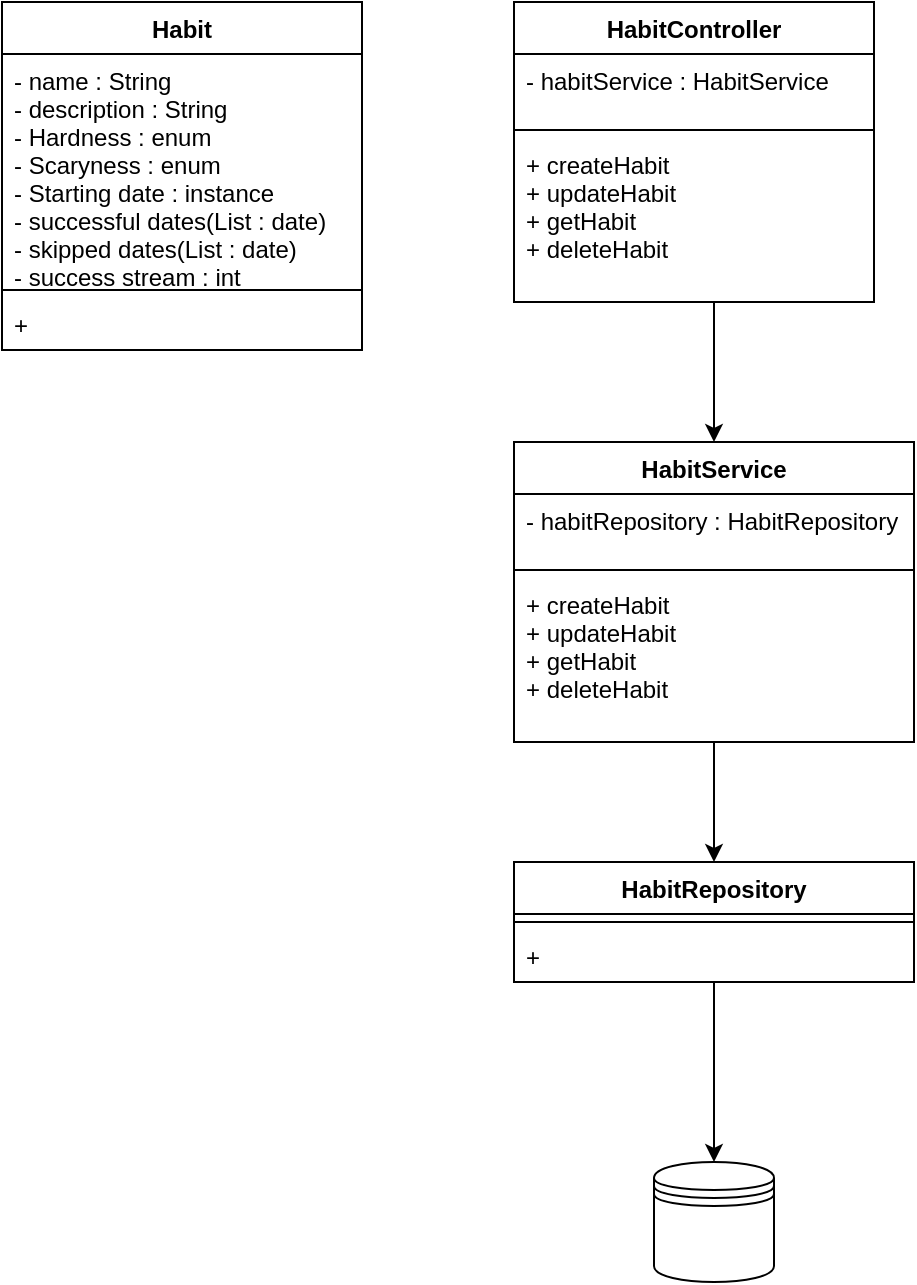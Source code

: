 <mxfile version="12.2.7" type="github" pages="1">
  <diagram id="pHNomnXh8NFI_Dzp1YEi" name="Page-1">
    <mxGraphModel dx="1463" dy="790" grid="1" gridSize="10" guides="1" tooltips="1" connect="1" arrows="1" fold="1" page="1" pageScale="1" pageWidth="850" pageHeight="1100" math="0" shadow="0">
      <root>
        <mxCell id="0"/>
        <mxCell id="1" parent="0"/>
        <mxCell id="UVpa7_WHdKnRNrPXQmbn-2" value="Habit" style="swimlane;fontStyle=1;align=center;verticalAlign=top;childLayout=stackLayout;horizontal=1;startSize=26;horizontalStack=0;resizeParent=1;resizeParentMax=0;resizeLast=0;collapsible=1;marginBottom=0;fillColor=none;" vertex="1" parent="1">
          <mxGeometry x="244" y="110" width="180" height="174" as="geometry"/>
        </mxCell>
        <mxCell id="UVpa7_WHdKnRNrPXQmbn-3" value="- name : String&#xa;- description : String&#xa;- Hardness : enum&#xa;- Scaryness : enum&#xa;- Starting date : instance&#xa;- successful dates(List : date)&#xa;- skipped dates(List : date) &#xa;- success stream : int" style="text;strokeColor=none;fillColor=none;align=left;verticalAlign=top;spacingLeft=4;spacingRight=4;overflow=hidden;rotatable=0;points=[[0,0.5],[1,0.5]];portConstraint=eastwest;" vertex="1" parent="UVpa7_WHdKnRNrPXQmbn-2">
          <mxGeometry y="26" width="180" height="114" as="geometry"/>
        </mxCell>
        <mxCell id="UVpa7_WHdKnRNrPXQmbn-4" value="" style="line;strokeWidth=1;fillColor=none;align=left;verticalAlign=middle;spacingTop=-1;spacingLeft=3;spacingRight=3;rotatable=0;labelPosition=right;points=[];portConstraint=eastwest;" vertex="1" parent="UVpa7_WHdKnRNrPXQmbn-2">
          <mxGeometry y="140" width="180" height="8" as="geometry"/>
        </mxCell>
        <mxCell id="UVpa7_WHdKnRNrPXQmbn-5" value="+ " style="text;strokeColor=none;fillColor=none;align=left;verticalAlign=top;spacingLeft=4;spacingRight=4;overflow=hidden;rotatable=0;points=[[0,0.5],[1,0.5]];portConstraint=eastwest;" vertex="1" parent="UVpa7_WHdKnRNrPXQmbn-2">
          <mxGeometry y="148" width="180" height="26" as="geometry"/>
        </mxCell>
        <mxCell id="UVpa7_WHdKnRNrPXQmbn-6" value="HabitController" style="swimlane;fontStyle=1;align=center;verticalAlign=top;childLayout=stackLayout;horizontal=1;startSize=26;horizontalStack=0;resizeParent=1;resizeParentMax=0;resizeLast=0;collapsible=1;marginBottom=0;fillColor=none;" vertex="1" parent="1">
          <mxGeometry x="500" y="110" width="180" height="150" as="geometry"/>
        </mxCell>
        <mxCell id="UVpa7_WHdKnRNrPXQmbn-7" value="- habitService : HabitService" style="text;strokeColor=none;fillColor=none;align=left;verticalAlign=top;spacingLeft=4;spacingRight=4;overflow=hidden;rotatable=0;points=[[0,0.5],[1,0.5]];portConstraint=eastwest;" vertex="1" parent="UVpa7_WHdKnRNrPXQmbn-6">
          <mxGeometry y="26" width="180" height="34" as="geometry"/>
        </mxCell>
        <mxCell id="UVpa7_WHdKnRNrPXQmbn-8" value="" style="line;strokeWidth=1;fillColor=none;align=left;verticalAlign=middle;spacingTop=-1;spacingLeft=3;spacingRight=3;rotatable=0;labelPosition=right;points=[];portConstraint=eastwest;" vertex="1" parent="UVpa7_WHdKnRNrPXQmbn-6">
          <mxGeometry y="60" width="180" height="8" as="geometry"/>
        </mxCell>
        <mxCell id="UVpa7_WHdKnRNrPXQmbn-9" value="+ createHabit&#xa;+ updateHabit&#xa;+ getHabit&#xa;+ deleteHabit" style="text;strokeColor=none;fillColor=none;align=left;verticalAlign=top;spacingLeft=4;spacingRight=4;overflow=hidden;rotatable=0;points=[[0,0.5],[1,0.5]];portConstraint=eastwest;" vertex="1" parent="UVpa7_WHdKnRNrPXQmbn-6">
          <mxGeometry y="68" width="180" height="82" as="geometry"/>
        </mxCell>
        <mxCell id="UVpa7_WHdKnRNrPXQmbn-12" value="HabitService" style="swimlane;fontStyle=1;align=center;verticalAlign=top;childLayout=stackLayout;horizontal=1;startSize=26;horizontalStack=0;resizeParent=1;resizeParentMax=0;resizeLast=0;collapsible=1;marginBottom=0;fillColor=none;" vertex="1" parent="1">
          <mxGeometry x="500" y="330" width="200" height="150" as="geometry"/>
        </mxCell>
        <mxCell id="UVpa7_WHdKnRNrPXQmbn-13" value="- habitRepository : HabitRepository" style="text;strokeColor=none;fillColor=none;align=left;verticalAlign=top;spacingLeft=4;spacingRight=4;overflow=hidden;rotatable=0;points=[[0,0.5],[1,0.5]];portConstraint=eastwest;" vertex="1" parent="UVpa7_WHdKnRNrPXQmbn-12">
          <mxGeometry y="26" width="200" height="34" as="geometry"/>
        </mxCell>
        <mxCell id="UVpa7_WHdKnRNrPXQmbn-14" value="" style="line;strokeWidth=1;fillColor=none;align=left;verticalAlign=middle;spacingTop=-1;spacingLeft=3;spacingRight=3;rotatable=0;labelPosition=right;points=[];portConstraint=eastwest;" vertex="1" parent="UVpa7_WHdKnRNrPXQmbn-12">
          <mxGeometry y="60" width="200" height="8" as="geometry"/>
        </mxCell>
        <mxCell id="UVpa7_WHdKnRNrPXQmbn-15" value="+ createHabit&#xa;+ updateHabit&#xa;+ getHabit&#xa;+ deleteHabit" style="text;strokeColor=none;fillColor=none;align=left;verticalAlign=top;spacingLeft=4;spacingRight=4;overflow=hidden;rotatable=0;points=[[0,0.5],[1,0.5]];portConstraint=eastwest;" vertex="1" parent="UVpa7_WHdKnRNrPXQmbn-12">
          <mxGeometry y="68" width="200" height="82" as="geometry"/>
        </mxCell>
        <mxCell id="UVpa7_WHdKnRNrPXQmbn-16" value="HabitRepository" style="swimlane;fontStyle=1;align=center;verticalAlign=top;childLayout=stackLayout;horizontal=1;startSize=26;horizontalStack=0;resizeParent=1;resizeParentMax=0;resizeLast=0;collapsible=1;marginBottom=0;fillColor=none;" vertex="1" parent="1">
          <mxGeometry x="500" y="540" width="200" height="60" as="geometry"/>
        </mxCell>
        <mxCell id="UVpa7_WHdKnRNrPXQmbn-18" value="" style="line;strokeWidth=1;fillColor=none;align=left;verticalAlign=middle;spacingTop=-1;spacingLeft=3;spacingRight=3;rotatable=0;labelPosition=right;points=[];portConstraint=eastwest;" vertex="1" parent="UVpa7_WHdKnRNrPXQmbn-16">
          <mxGeometry y="26" width="200" height="8" as="geometry"/>
        </mxCell>
        <mxCell id="UVpa7_WHdKnRNrPXQmbn-19" value="+" style="text;strokeColor=none;fillColor=none;align=left;verticalAlign=top;spacingLeft=4;spacingRight=4;overflow=hidden;rotatable=0;points=[[0,0.5],[1,0.5]];portConstraint=eastwest;" vertex="1" parent="UVpa7_WHdKnRNrPXQmbn-16">
          <mxGeometry y="34" width="200" height="26" as="geometry"/>
        </mxCell>
        <mxCell id="UVpa7_WHdKnRNrPXQmbn-20" value="" style="shape=datastore;whiteSpace=wrap;html=1;fillColor=none;" vertex="1" parent="1">
          <mxGeometry x="570" y="690" width="60" height="60" as="geometry"/>
        </mxCell>
        <mxCell id="UVpa7_WHdKnRNrPXQmbn-21" style="edgeStyle=orthogonalEdgeStyle;rounded=0;orthogonalLoop=1;jettySize=auto;html=1;entryX=0.5;entryY=0;entryDx=0;entryDy=0;" edge="1" parent="1" source="UVpa7_WHdKnRNrPXQmbn-9" target="UVpa7_WHdKnRNrPXQmbn-12">
          <mxGeometry relative="1" as="geometry">
            <Array as="points">
              <mxPoint x="600" y="270"/>
              <mxPoint x="600" y="270"/>
            </Array>
          </mxGeometry>
        </mxCell>
        <mxCell id="UVpa7_WHdKnRNrPXQmbn-22" style="edgeStyle=orthogonalEdgeStyle;rounded=0;orthogonalLoop=1;jettySize=auto;html=1;entryX=0.5;entryY=0;entryDx=0;entryDy=0;" edge="1" parent="1" source="UVpa7_WHdKnRNrPXQmbn-15" target="UVpa7_WHdKnRNrPXQmbn-16">
          <mxGeometry relative="1" as="geometry">
            <Array as="points">
              <mxPoint x="600" y="480"/>
              <mxPoint x="600" y="480"/>
            </Array>
          </mxGeometry>
        </mxCell>
        <mxCell id="UVpa7_WHdKnRNrPXQmbn-23" style="edgeStyle=orthogonalEdgeStyle;rounded=0;orthogonalLoop=1;jettySize=auto;html=1;entryX=0.5;entryY=0;entryDx=0;entryDy=0;" edge="1" parent="1" source="UVpa7_WHdKnRNrPXQmbn-19" target="UVpa7_WHdKnRNrPXQmbn-20">
          <mxGeometry relative="1" as="geometry">
            <Array as="points">
              <mxPoint x="600" y="610"/>
              <mxPoint x="600" y="610"/>
            </Array>
          </mxGeometry>
        </mxCell>
      </root>
    </mxGraphModel>
  </diagram>
</mxfile>
